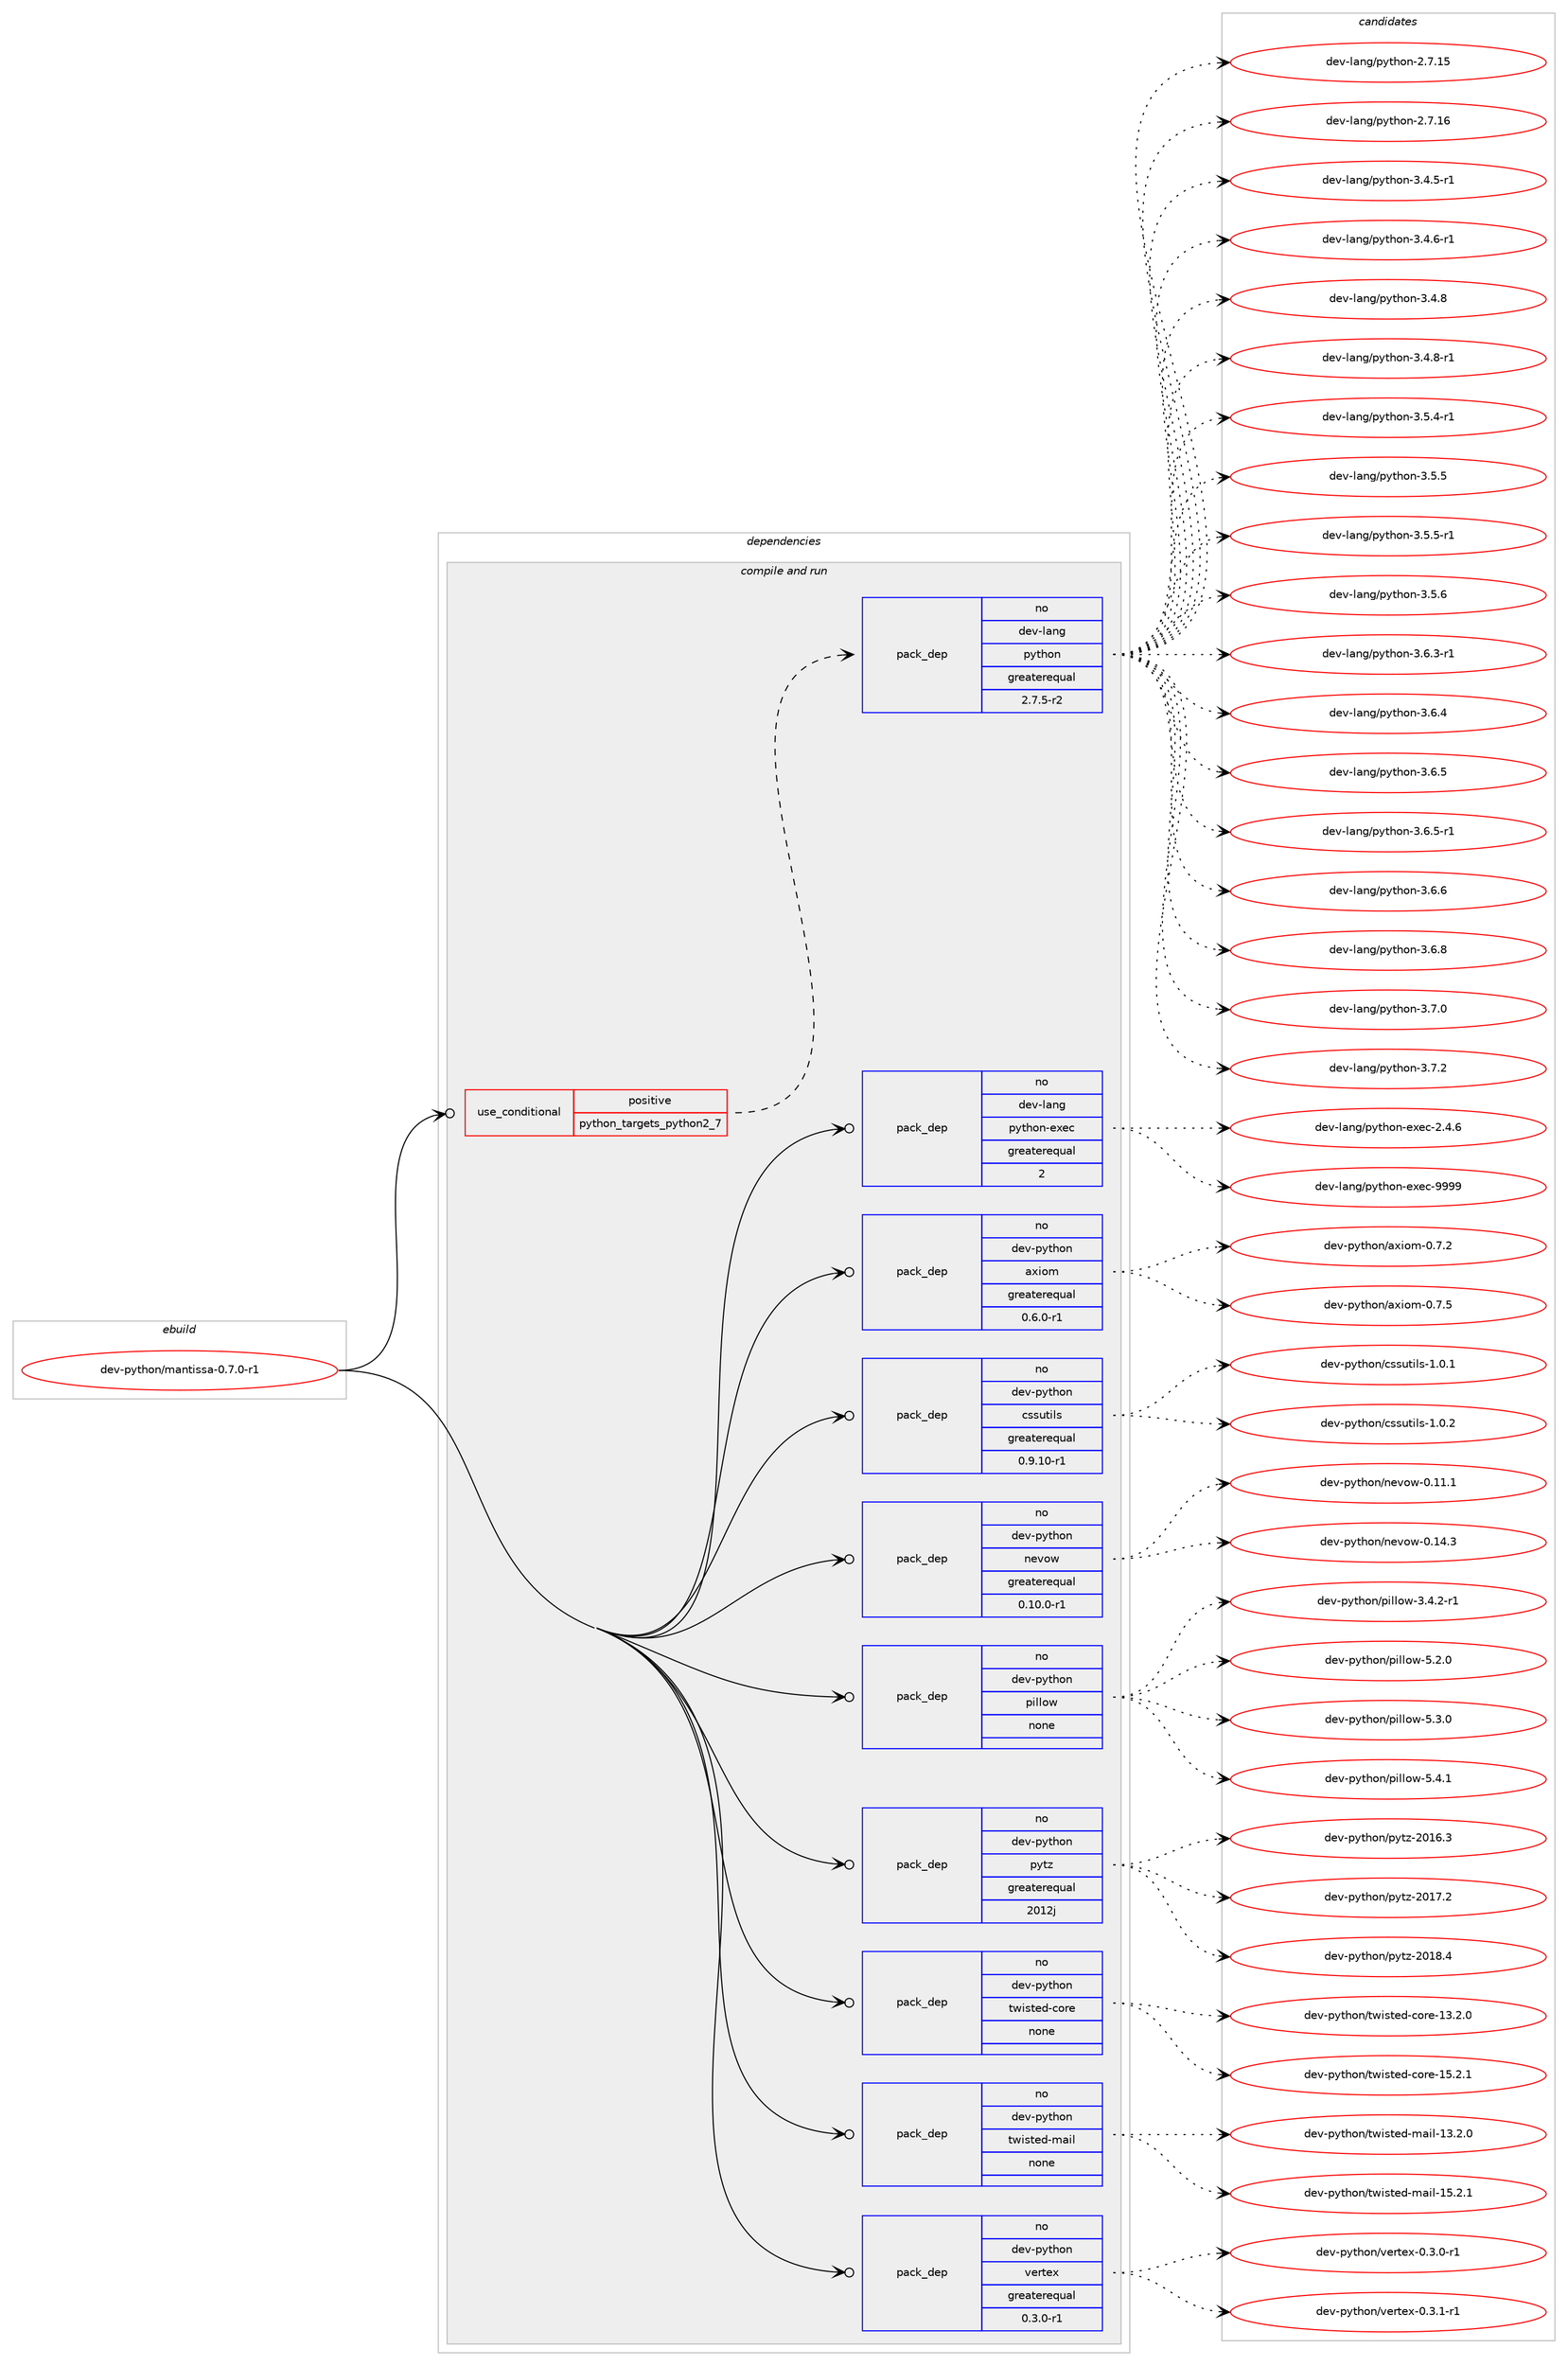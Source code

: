 digraph prolog {

# *************
# Graph options
# *************

newrank=true;
concentrate=true;
compound=true;
graph [rankdir=LR,fontname=Helvetica,fontsize=10,ranksep=1.5];#, ranksep=2.5, nodesep=0.2];
edge  [arrowhead=vee];
node  [fontname=Helvetica,fontsize=10];

# **********
# The ebuild
# **********

subgraph cluster_leftcol {
color=gray;
rank=same;
label=<<i>ebuild</i>>;
id [label="dev-python/mantissa-0.7.0-r1", color=red, width=4, href="../dev-python/mantissa-0.7.0-r1.svg"];
}

# ****************
# The dependencies
# ****************

subgraph cluster_midcol {
color=gray;
label=<<i>dependencies</i>>;
subgraph cluster_compile {
fillcolor="#eeeeee";
style=filled;
label=<<i>compile</i>>;
}
subgraph cluster_compileandrun {
fillcolor="#eeeeee";
style=filled;
label=<<i>compile and run</i>>;
subgraph cond377222 {
dependency1418055 [label=<<TABLE BORDER="0" CELLBORDER="1" CELLSPACING="0" CELLPADDING="4"><TR><TD ROWSPAN="3" CELLPADDING="10">use_conditional</TD></TR><TR><TD>positive</TD></TR><TR><TD>python_targets_python2_7</TD></TR></TABLE>>, shape=none, color=red];
subgraph pack1017560 {
dependency1418056 [label=<<TABLE BORDER="0" CELLBORDER="1" CELLSPACING="0" CELLPADDING="4" WIDTH="220"><TR><TD ROWSPAN="6" CELLPADDING="30">pack_dep</TD></TR><TR><TD WIDTH="110">no</TD></TR><TR><TD>dev-lang</TD></TR><TR><TD>python</TD></TR><TR><TD>greaterequal</TD></TR><TR><TD>2.7.5-r2</TD></TR></TABLE>>, shape=none, color=blue];
}
dependency1418055:e -> dependency1418056:w [weight=20,style="dashed",arrowhead="vee"];
}
id:e -> dependency1418055:w [weight=20,style="solid",arrowhead="odotvee"];
subgraph pack1017561 {
dependency1418057 [label=<<TABLE BORDER="0" CELLBORDER="1" CELLSPACING="0" CELLPADDING="4" WIDTH="220"><TR><TD ROWSPAN="6" CELLPADDING="30">pack_dep</TD></TR><TR><TD WIDTH="110">no</TD></TR><TR><TD>dev-lang</TD></TR><TR><TD>python-exec</TD></TR><TR><TD>greaterequal</TD></TR><TR><TD>2</TD></TR></TABLE>>, shape=none, color=blue];
}
id:e -> dependency1418057:w [weight=20,style="solid",arrowhead="odotvee"];
subgraph pack1017562 {
dependency1418058 [label=<<TABLE BORDER="0" CELLBORDER="1" CELLSPACING="0" CELLPADDING="4" WIDTH="220"><TR><TD ROWSPAN="6" CELLPADDING="30">pack_dep</TD></TR><TR><TD WIDTH="110">no</TD></TR><TR><TD>dev-python</TD></TR><TR><TD>axiom</TD></TR><TR><TD>greaterequal</TD></TR><TR><TD>0.6.0-r1</TD></TR></TABLE>>, shape=none, color=blue];
}
id:e -> dependency1418058:w [weight=20,style="solid",arrowhead="odotvee"];
subgraph pack1017563 {
dependency1418059 [label=<<TABLE BORDER="0" CELLBORDER="1" CELLSPACING="0" CELLPADDING="4" WIDTH="220"><TR><TD ROWSPAN="6" CELLPADDING="30">pack_dep</TD></TR><TR><TD WIDTH="110">no</TD></TR><TR><TD>dev-python</TD></TR><TR><TD>cssutils</TD></TR><TR><TD>greaterequal</TD></TR><TR><TD>0.9.10-r1</TD></TR></TABLE>>, shape=none, color=blue];
}
id:e -> dependency1418059:w [weight=20,style="solid",arrowhead="odotvee"];
subgraph pack1017564 {
dependency1418060 [label=<<TABLE BORDER="0" CELLBORDER="1" CELLSPACING="0" CELLPADDING="4" WIDTH="220"><TR><TD ROWSPAN="6" CELLPADDING="30">pack_dep</TD></TR><TR><TD WIDTH="110">no</TD></TR><TR><TD>dev-python</TD></TR><TR><TD>nevow</TD></TR><TR><TD>greaterequal</TD></TR><TR><TD>0.10.0-r1</TD></TR></TABLE>>, shape=none, color=blue];
}
id:e -> dependency1418060:w [weight=20,style="solid",arrowhead="odotvee"];
subgraph pack1017565 {
dependency1418061 [label=<<TABLE BORDER="0" CELLBORDER="1" CELLSPACING="0" CELLPADDING="4" WIDTH="220"><TR><TD ROWSPAN="6" CELLPADDING="30">pack_dep</TD></TR><TR><TD WIDTH="110">no</TD></TR><TR><TD>dev-python</TD></TR><TR><TD>pillow</TD></TR><TR><TD>none</TD></TR><TR><TD></TD></TR></TABLE>>, shape=none, color=blue];
}
id:e -> dependency1418061:w [weight=20,style="solid",arrowhead="odotvee"];
subgraph pack1017566 {
dependency1418062 [label=<<TABLE BORDER="0" CELLBORDER="1" CELLSPACING="0" CELLPADDING="4" WIDTH="220"><TR><TD ROWSPAN="6" CELLPADDING="30">pack_dep</TD></TR><TR><TD WIDTH="110">no</TD></TR><TR><TD>dev-python</TD></TR><TR><TD>pytz</TD></TR><TR><TD>greaterequal</TD></TR><TR><TD>2012j</TD></TR></TABLE>>, shape=none, color=blue];
}
id:e -> dependency1418062:w [weight=20,style="solid",arrowhead="odotvee"];
subgraph pack1017567 {
dependency1418063 [label=<<TABLE BORDER="0" CELLBORDER="1" CELLSPACING="0" CELLPADDING="4" WIDTH="220"><TR><TD ROWSPAN="6" CELLPADDING="30">pack_dep</TD></TR><TR><TD WIDTH="110">no</TD></TR><TR><TD>dev-python</TD></TR><TR><TD>twisted-core</TD></TR><TR><TD>none</TD></TR><TR><TD></TD></TR></TABLE>>, shape=none, color=blue];
}
id:e -> dependency1418063:w [weight=20,style="solid",arrowhead="odotvee"];
subgraph pack1017568 {
dependency1418064 [label=<<TABLE BORDER="0" CELLBORDER="1" CELLSPACING="0" CELLPADDING="4" WIDTH="220"><TR><TD ROWSPAN="6" CELLPADDING="30">pack_dep</TD></TR><TR><TD WIDTH="110">no</TD></TR><TR><TD>dev-python</TD></TR><TR><TD>twisted-mail</TD></TR><TR><TD>none</TD></TR><TR><TD></TD></TR></TABLE>>, shape=none, color=blue];
}
id:e -> dependency1418064:w [weight=20,style="solid",arrowhead="odotvee"];
subgraph pack1017569 {
dependency1418065 [label=<<TABLE BORDER="0" CELLBORDER="1" CELLSPACING="0" CELLPADDING="4" WIDTH="220"><TR><TD ROWSPAN="6" CELLPADDING="30">pack_dep</TD></TR><TR><TD WIDTH="110">no</TD></TR><TR><TD>dev-python</TD></TR><TR><TD>vertex</TD></TR><TR><TD>greaterequal</TD></TR><TR><TD>0.3.0-r1</TD></TR></TABLE>>, shape=none, color=blue];
}
id:e -> dependency1418065:w [weight=20,style="solid",arrowhead="odotvee"];
}
subgraph cluster_run {
fillcolor="#eeeeee";
style=filled;
label=<<i>run</i>>;
}
}

# **************
# The candidates
# **************

subgraph cluster_choices {
rank=same;
color=gray;
label=<<i>candidates</i>>;

subgraph choice1017560 {
color=black;
nodesep=1;
choice10010111845108971101034711212111610411111045504655464953 [label="dev-lang/python-2.7.15", color=red, width=4,href="../dev-lang/python-2.7.15.svg"];
choice10010111845108971101034711212111610411111045504655464954 [label="dev-lang/python-2.7.16", color=red, width=4,href="../dev-lang/python-2.7.16.svg"];
choice1001011184510897110103471121211161041111104551465246534511449 [label="dev-lang/python-3.4.5-r1", color=red, width=4,href="../dev-lang/python-3.4.5-r1.svg"];
choice1001011184510897110103471121211161041111104551465246544511449 [label="dev-lang/python-3.4.6-r1", color=red, width=4,href="../dev-lang/python-3.4.6-r1.svg"];
choice100101118451089711010347112121116104111110455146524656 [label="dev-lang/python-3.4.8", color=red, width=4,href="../dev-lang/python-3.4.8.svg"];
choice1001011184510897110103471121211161041111104551465246564511449 [label="dev-lang/python-3.4.8-r1", color=red, width=4,href="../dev-lang/python-3.4.8-r1.svg"];
choice1001011184510897110103471121211161041111104551465346524511449 [label="dev-lang/python-3.5.4-r1", color=red, width=4,href="../dev-lang/python-3.5.4-r1.svg"];
choice100101118451089711010347112121116104111110455146534653 [label="dev-lang/python-3.5.5", color=red, width=4,href="../dev-lang/python-3.5.5.svg"];
choice1001011184510897110103471121211161041111104551465346534511449 [label="dev-lang/python-3.5.5-r1", color=red, width=4,href="../dev-lang/python-3.5.5-r1.svg"];
choice100101118451089711010347112121116104111110455146534654 [label="dev-lang/python-3.5.6", color=red, width=4,href="../dev-lang/python-3.5.6.svg"];
choice1001011184510897110103471121211161041111104551465446514511449 [label="dev-lang/python-3.6.3-r1", color=red, width=4,href="../dev-lang/python-3.6.3-r1.svg"];
choice100101118451089711010347112121116104111110455146544652 [label="dev-lang/python-3.6.4", color=red, width=4,href="../dev-lang/python-3.6.4.svg"];
choice100101118451089711010347112121116104111110455146544653 [label="dev-lang/python-3.6.5", color=red, width=4,href="../dev-lang/python-3.6.5.svg"];
choice1001011184510897110103471121211161041111104551465446534511449 [label="dev-lang/python-3.6.5-r1", color=red, width=4,href="../dev-lang/python-3.6.5-r1.svg"];
choice100101118451089711010347112121116104111110455146544654 [label="dev-lang/python-3.6.6", color=red, width=4,href="../dev-lang/python-3.6.6.svg"];
choice100101118451089711010347112121116104111110455146544656 [label="dev-lang/python-3.6.8", color=red, width=4,href="../dev-lang/python-3.6.8.svg"];
choice100101118451089711010347112121116104111110455146554648 [label="dev-lang/python-3.7.0", color=red, width=4,href="../dev-lang/python-3.7.0.svg"];
choice100101118451089711010347112121116104111110455146554650 [label="dev-lang/python-3.7.2", color=red, width=4,href="../dev-lang/python-3.7.2.svg"];
dependency1418056:e -> choice10010111845108971101034711212111610411111045504655464953:w [style=dotted,weight="100"];
dependency1418056:e -> choice10010111845108971101034711212111610411111045504655464954:w [style=dotted,weight="100"];
dependency1418056:e -> choice1001011184510897110103471121211161041111104551465246534511449:w [style=dotted,weight="100"];
dependency1418056:e -> choice1001011184510897110103471121211161041111104551465246544511449:w [style=dotted,weight="100"];
dependency1418056:e -> choice100101118451089711010347112121116104111110455146524656:w [style=dotted,weight="100"];
dependency1418056:e -> choice1001011184510897110103471121211161041111104551465246564511449:w [style=dotted,weight="100"];
dependency1418056:e -> choice1001011184510897110103471121211161041111104551465346524511449:w [style=dotted,weight="100"];
dependency1418056:e -> choice100101118451089711010347112121116104111110455146534653:w [style=dotted,weight="100"];
dependency1418056:e -> choice1001011184510897110103471121211161041111104551465346534511449:w [style=dotted,weight="100"];
dependency1418056:e -> choice100101118451089711010347112121116104111110455146534654:w [style=dotted,weight="100"];
dependency1418056:e -> choice1001011184510897110103471121211161041111104551465446514511449:w [style=dotted,weight="100"];
dependency1418056:e -> choice100101118451089711010347112121116104111110455146544652:w [style=dotted,weight="100"];
dependency1418056:e -> choice100101118451089711010347112121116104111110455146544653:w [style=dotted,weight="100"];
dependency1418056:e -> choice1001011184510897110103471121211161041111104551465446534511449:w [style=dotted,weight="100"];
dependency1418056:e -> choice100101118451089711010347112121116104111110455146544654:w [style=dotted,weight="100"];
dependency1418056:e -> choice100101118451089711010347112121116104111110455146544656:w [style=dotted,weight="100"];
dependency1418056:e -> choice100101118451089711010347112121116104111110455146554648:w [style=dotted,weight="100"];
dependency1418056:e -> choice100101118451089711010347112121116104111110455146554650:w [style=dotted,weight="100"];
}
subgraph choice1017561 {
color=black;
nodesep=1;
choice1001011184510897110103471121211161041111104510112010199455046524654 [label="dev-lang/python-exec-2.4.6", color=red, width=4,href="../dev-lang/python-exec-2.4.6.svg"];
choice10010111845108971101034711212111610411111045101120101994557575757 [label="dev-lang/python-exec-9999", color=red, width=4,href="../dev-lang/python-exec-9999.svg"];
dependency1418057:e -> choice1001011184510897110103471121211161041111104510112010199455046524654:w [style=dotted,weight="100"];
dependency1418057:e -> choice10010111845108971101034711212111610411111045101120101994557575757:w [style=dotted,weight="100"];
}
subgraph choice1017562 {
color=black;
nodesep=1;
choice100101118451121211161041111104797120105111109454846554650 [label="dev-python/axiom-0.7.2", color=red, width=4,href="../dev-python/axiom-0.7.2.svg"];
choice100101118451121211161041111104797120105111109454846554653 [label="dev-python/axiom-0.7.5", color=red, width=4,href="../dev-python/axiom-0.7.5.svg"];
dependency1418058:e -> choice100101118451121211161041111104797120105111109454846554650:w [style=dotted,weight="100"];
dependency1418058:e -> choice100101118451121211161041111104797120105111109454846554653:w [style=dotted,weight="100"];
}
subgraph choice1017563 {
color=black;
nodesep=1;
choice100101118451121211161041111104799115115117116105108115454946484649 [label="dev-python/cssutils-1.0.1", color=red, width=4,href="../dev-python/cssutils-1.0.1.svg"];
choice100101118451121211161041111104799115115117116105108115454946484650 [label="dev-python/cssutils-1.0.2", color=red, width=4,href="../dev-python/cssutils-1.0.2.svg"];
dependency1418059:e -> choice100101118451121211161041111104799115115117116105108115454946484649:w [style=dotted,weight="100"];
dependency1418059:e -> choice100101118451121211161041111104799115115117116105108115454946484650:w [style=dotted,weight="100"];
}
subgraph choice1017564 {
color=black;
nodesep=1;
choice100101118451121211161041111104711010111811111945484649494649 [label="dev-python/nevow-0.11.1", color=red, width=4,href="../dev-python/nevow-0.11.1.svg"];
choice100101118451121211161041111104711010111811111945484649524651 [label="dev-python/nevow-0.14.3", color=red, width=4,href="../dev-python/nevow-0.14.3.svg"];
dependency1418060:e -> choice100101118451121211161041111104711010111811111945484649494649:w [style=dotted,weight="100"];
dependency1418060:e -> choice100101118451121211161041111104711010111811111945484649524651:w [style=dotted,weight="100"];
}
subgraph choice1017565 {
color=black;
nodesep=1;
choice10010111845112121116104111110471121051081081111194551465246504511449 [label="dev-python/pillow-3.4.2-r1", color=red, width=4,href="../dev-python/pillow-3.4.2-r1.svg"];
choice1001011184511212111610411111047112105108108111119455346504648 [label="dev-python/pillow-5.2.0", color=red, width=4,href="../dev-python/pillow-5.2.0.svg"];
choice1001011184511212111610411111047112105108108111119455346514648 [label="dev-python/pillow-5.3.0", color=red, width=4,href="../dev-python/pillow-5.3.0.svg"];
choice1001011184511212111610411111047112105108108111119455346524649 [label="dev-python/pillow-5.4.1", color=red, width=4,href="../dev-python/pillow-5.4.1.svg"];
dependency1418061:e -> choice10010111845112121116104111110471121051081081111194551465246504511449:w [style=dotted,weight="100"];
dependency1418061:e -> choice1001011184511212111610411111047112105108108111119455346504648:w [style=dotted,weight="100"];
dependency1418061:e -> choice1001011184511212111610411111047112105108108111119455346514648:w [style=dotted,weight="100"];
dependency1418061:e -> choice1001011184511212111610411111047112105108108111119455346524649:w [style=dotted,weight="100"];
}
subgraph choice1017566 {
color=black;
nodesep=1;
choice100101118451121211161041111104711212111612245504849544651 [label="dev-python/pytz-2016.3", color=red, width=4,href="../dev-python/pytz-2016.3.svg"];
choice100101118451121211161041111104711212111612245504849554650 [label="dev-python/pytz-2017.2", color=red, width=4,href="../dev-python/pytz-2017.2.svg"];
choice100101118451121211161041111104711212111612245504849564652 [label="dev-python/pytz-2018.4", color=red, width=4,href="../dev-python/pytz-2018.4.svg"];
dependency1418062:e -> choice100101118451121211161041111104711212111612245504849544651:w [style=dotted,weight="100"];
dependency1418062:e -> choice100101118451121211161041111104711212111612245504849554650:w [style=dotted,weight="100"];
dependency1418062:e -> choice100101118451121211161041111104711212111612245504849564652:w [style=dotted,weight="100"];
}
subgraph choice1017567 {
color=black;
nodesep=1;
choice1001011184511212111610411111047116119105115116101100459911111410145495146504648 [label="dev-python/twisted-core-13.2.0", color=red, width=4,href="../dev-python/twisted-core-13.2.0.svg"];
choice1001011184511212111610411111047116119105115116101100459911111410145495346504649 [label="dev-python/twisted-core-15.2.1", color=red, width=4,href="../dev-python/twisted-core-15.2.1.svg"];
dependency1418063:e -> choice1001011184511212111610411111047116119105115116101100459911111410145495146504648:w [style=dotted,weight="100"];
dependency1418063:e -> choice1001011184511212111610411111047116119105115116101100459911111410145495346504649:w [style=dotted,weight="100"];
}
subgraph choice1017568 {
color=black;
nodesep=1;
choice1001011184511212111610411111047116119105115116101100451099710510845495146504648 [label="dev-python/twisted-mail-13.2.0", color=red, width=4,href="../dev-python/twisted-mail-13.2.0.svg"];
choice1001011184511212111610411111047116119105115116101100451099710510845495346504649 [label="dev-python/twisted-mail-15.2.1", color=red, width=4,href="../dev-python/twisted-mail-15.2.1.svg"];
dependency1418064:e -> choice1001011184511212111610411111047116119105115116101100451099710510845495146504648:w [style=dotted,weight="100"];
dependency1418064:e -> choice1001011184511212111610411111047116119105115116101100451099710510845495346504649:w [style=dotted,weight="100"];
}
subgraph choice1017569 {
color=black;
nodesep=1;
choice10010111845112121116104111110471181011141161011204548465146484511449 [label="dev-python/vertex-0.3.0-r1", color=red, width=4,href="../dev-python/vertex-0.3.0-r1.svg"];
choice10010111845112121116104111110471181011141161011204548465146494511449 [label="dev-python/vertex-0.3.1-r1", color=red, width=4,href="../dev-python/vertex-0.3.1-r1.svg"];
dependency1418065:e -> choice10010111845112121116104111110471181011141161011204548465146484511449:w [style=dotted,weight="100"];
dependency1418065:e -> choice10010111845112121116104111110471181011141161011204548465146494511449:w [style=dotted,weight="100"];
}
}

}
